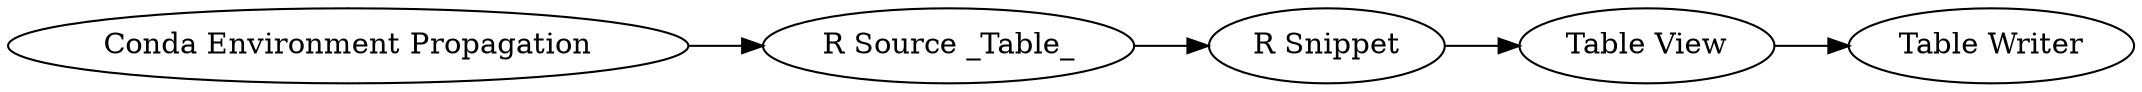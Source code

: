digraph {
	66 -> 67
	65 -> 66
	64 -> 65
	59 -> 64
	64 [label="R Source _Table_"]
	66 [label="Table View"]
	65 [label="R Snippet"]
	67 [label="Table Writer"]
	59 [label="Conda Environment Propagation"]
	rankdir=LR
}
